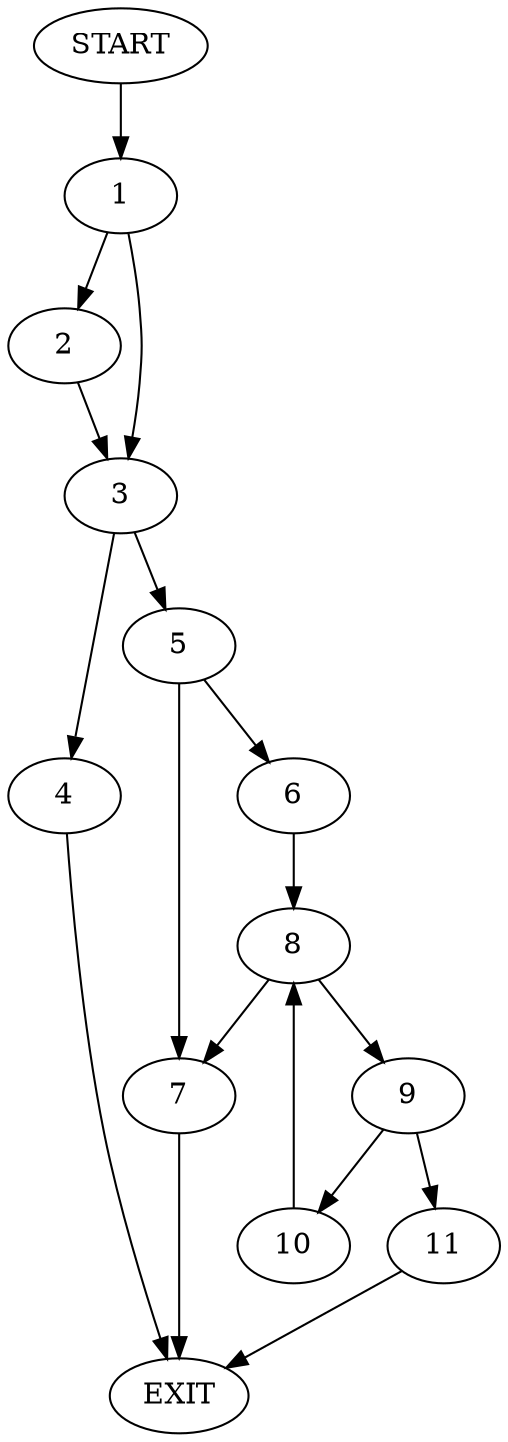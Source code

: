 digraph {
0 [label="START"]
12 [label="EXIT"]
0 -> 1
1 -> 2
1 -> 3
2 -> 3
3 -> 4
3 -> 5
4 -> 12
5 -> 6
5 -> 7
6 -> 8
7 -> 12
8 -> 9
8 -> 7
9 -> 10
9 -> 11
10 -> 8
11 -> 12
}
